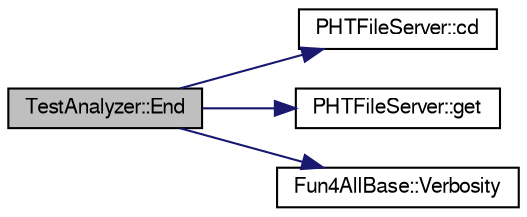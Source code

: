 digraph "TestAnalyzer::End"
{
  bgcolor="transparent";
  edge [fontname="FreeSans",fontsize="10",labelfontname="FreeSans",labelfontsize="10"];
  node [fontname="FreeSans",fontsize="10",shape=record];
  rankdir="LR";
  Node1 [label="TestAnalyzer::End",height=0.2,width=0.4,color="black", fillcolor="grey75", style="filled" fontcolor="black"];
  Node1 -> Node2 [color="midnightblue",fontsize="10",style="solid",fontname="FreeSans"];
  Node2 [label="PHTFileServer::cd",height=0.2,width=0.4,color="black",URL="$d3/d2b/classPHTFileServer.html#ac4e4f66af63e11c709628712c43c5dc9",tooltip="change to directory of TFile matching filename "];
  Node1 -> Node3 [color="midnightblue",fontsize="10",style="solid",fontname="FreeSans"];
  Node3 [label="PHTFileServer::get",height=0.2,width=0.4,color="black",URL="$d3/d2b/classPHTFileServer.html#a5a3ed7a2a70cc2e38dbe1cb33afe9c2f",tooltip="return reference to class singleton "];
  Node1 -> Node4 [color="midnightblue",fontsize="10",style="solid",fontname="FreeSans"];
  Node4 [label="Fun4AllBase::Verbosity",height=0.2,width=0.4,color="black",URL="$d5/dec/classFun4AllBase.html#a8a5c77a92bdac6bc043476e132379a40",tooltip="Gets the verbosity of this module. "];
}
